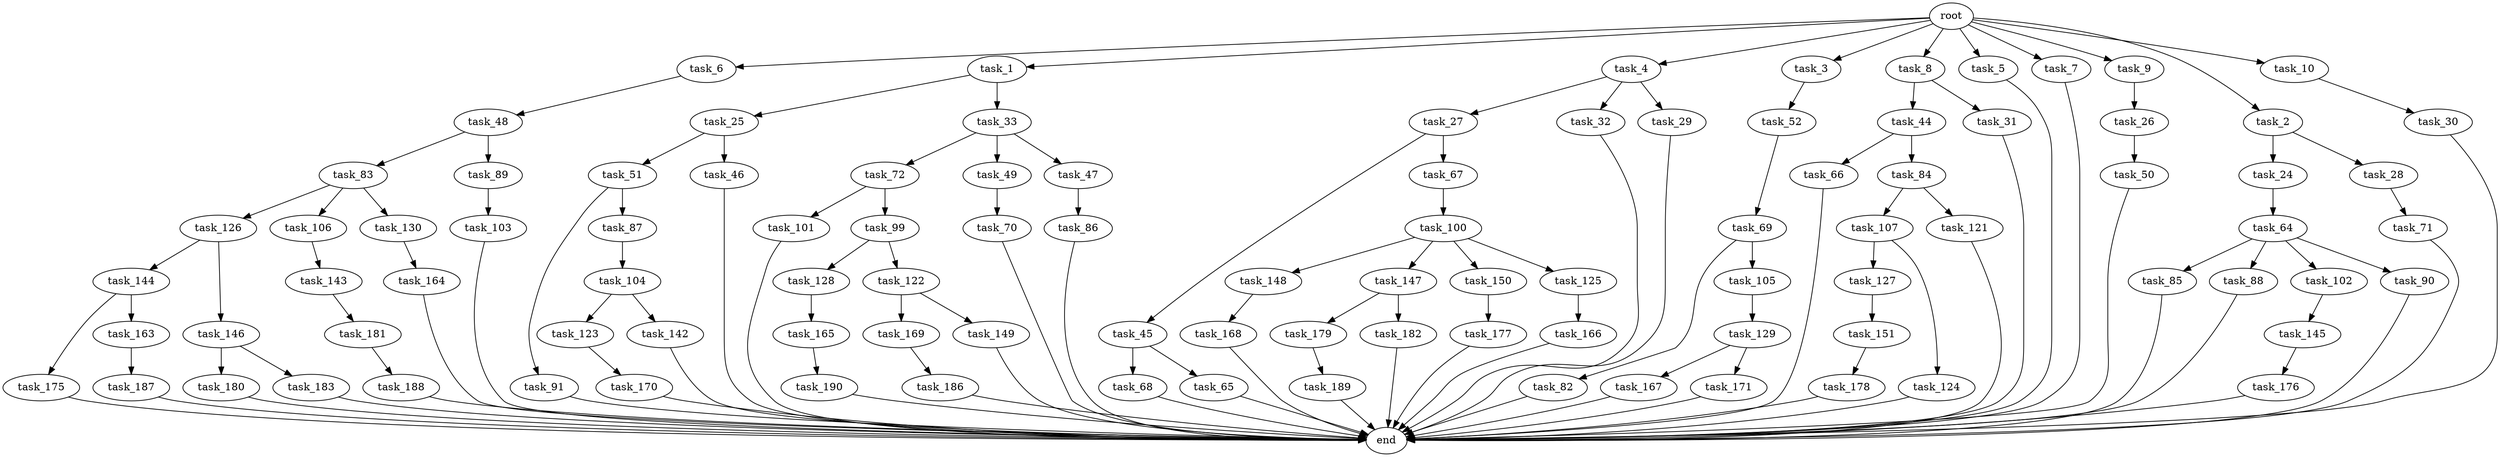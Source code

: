 digraph G {
  task_6 [size="1.024000"];
  task_169 [size="549755813.888000"];
  task_91 [size="858993459.200000"];
  task_45 [size="137438953.472000"];
  task_187 [size="137438953.472000"];
  task_123 [size="420906795.008000"];
  task_44 [size="137438953.472000"];
  task_66 [size="858993459.200000"];
  task_1 [size="1.024000"];
  task_82 [size="309237645.312000"];
  task_68 [size="695784701.952000"];
  task_190 [size="214748364.800000"];
  task_149 [size="549755813.888000"];
  task_83 [size="858993459.200000"];
  task_72 [size="34359738.368000"];
  root [size="0.000000"];
  task_178 [size="34359738.368000"];
  task_176 [size="137438953.472000"];
  task_179 [size="77309411.328000"];
  task_144 [size="34359738.368000"];
  task_148 [size="137438953.472000"];
  task_4 [size="1.024000"];
  task_3 [size="1.024000"];
  task_86 [size="420906795.008000"];
  task_147 [size="137438953.472000"];
  task_189 [size="695784701.952000"];
  task_85 [size="549755813.888000"];
  task_101 [size="858993459.200000"];
  task_182 [size="77309411.328000"];
  task_8 [size="1.024000"];
  task_27 [size="549755813.888000"];
  task_177 [size="549755813.888000"];
  task_5 [size="1.024000"];
  task_166 [size="34359738.368000"];
  task_107 [size="34359738.368000"];
  task_24 [size="34359738.368000"];
  task_49 [size="34359738.368000"];
  task_145 [size="549755813.888000"];
  task_128 [size="137438953.472000"];
  task_32 [size="549755813.888000"];
  task_168 [size="309237645.312000"];
  task_88 [size="549755813.888000"];
  task_167 [size="549755813.888000"];
  task_100 [size="137438953.472000"];
  task_7 [size="1.024000"];
  task_188 [size="420906795.008000"];
  task_151 [size="77309411.328000"];
  task_99 [size="858993459.200000"];
  task_25 [size="420906795.008000"];
  task_126 [size="420906795.008000"];
  task_51 [size="549755813.888000"];
  task_31 [size="137438953.472000"];
  task_186 [size="34359738.368000"];
  task_28 [size="34359738.368000"];
  task_142 [size="420906795.008000"];
  task_9 [size="1.024000"];
  task_180 [size="34359738.368000"];
  task_121 [size="34359738.368000"];
  task_175 [size="309237645.312000"];
  task_26 [size="214748364.800000"];
  task_143 [size="695784701.952000"];
  task_2 [size="1.024000"];
  task_106 [size="420906795.008000"];
  task_105 [size="309237645.312000"];
  task_129 [size="77309411.328000"];
  task_150 [size="137438953.472000"];
  task_52 [size="858993459.200000"];
  task_87 [size="858993459.200000"];
  task_50 [size="858993459.200000"];
  task_122 [size="137438953.472000"];
  task_104 [size="695784701.952000"];
  task_103 [size="858993459.200000"];
  task_127 [size="420906795.008000"];
  task_70 [size="695784701.952000"];
  task_165 [size="77309411.328000"];
  task_30 [size="309237645.312000"];
  task_67 [size="137438953.472000"];
  task_48 [size="549755813.888000"];
  task_10 [size="1.024000"];
  task_65 [size="695784701.952000"];
  task_164 [size="137438953.472000"];
  task_64 [size="77309411.328000"];
  task_163 [size="309237645.312000"];
  task_29 [size="549755813.888000"];
  task_84 [size="858993459.200000"];
  task_102 [size="549755813.888000"];
  task_130 [size="420906795.008000"];
  task_183 [size="34359738.368000"];
  task_181 [size="858993459.200000"];
  task_33 [size="420906795.008000"];
  task_47 [size="34359738.368000"];
  task_69 [size="309237645.312000"];
  end [size="0.000000"];
  task_71 [size="420906795.008000"];
  task_89 [size="858993459.200000"];
  task_46 [size="549755813.888000"];
  task_146 [size="34359738.368000"];
  task_170 [size="77309411.328000"];
  task_124 [size="420906795.008000"];
  task_125 [size="137438953.472000"];
  task_171 [size="549755813.888000"];
  task_90 [size="549755813.888000"];

  task_6 -> task_48 [size="536870912.000000"];
  task_169 -> task_186 [size="33554432.000000"];
  task_91 -> end [size="1.000000"];
  task_45 -> task_65 [size="679477248.000000"];
  task_45 -> task_68 [size="679477248.000000"];
  task_187 -> end [size="1.000000"];
  task_123 -> task_170 [size="75497472.000000"];
  task_44 -> task_66 [size="838860800.000000"];
  task_44 -> task_84 [size="838860800.000000"];
  task_66 -> end [size="1.000000"];
  task_1 -> task_25 [size="411041792.000000"];
  task_1 -> task_33 [size="411041792.000000"];
  task_82 -> end [size="1.000000"];
  task_68 -> end [size="1.000000"];
  task_190 -> end [size="1.000000"];
  task_149 -> end [size="1.000000"];
  task_83 -> task_106 [size="411041792.000000"];
  task_83 -> task_126 [size="411041792.000000"];
  task_83 -> task_130 [size="411041792.000000"];
  task_72 -> task_99 [size="838860800.000000"];
  task_72 -> task_101 [size="838860800.000000"];
  root -> task_2 [size="1.000000"];
  root -> task_6 [size="1.000000"];
  root -> task_7 [size="1.000000"];
  root -> task_4 [size="1.000000"];
  root -> task_3 [size="1.000000"];
  root -> task_5 [size="1.000000"];
  root -> task_1 [size="1.000000"];
  root -> task_8 [size="1.000000"];
  root -> task_9 [size="1.000000"];
  root -> task_10 [size="1.000000"];
  task_178 -> end [size="1.000000"];
  task_176 -> end [size="1.000000"];
  task_179 -> task_189 [size="679477248.000000"];
  task_144 -> task_175 [size="301989888.000000"];
  task_144 -> task_163 [size="301989888.000000"];
  task_148 -> task_168 [size="301989888.000000"];
  task_4 -> task_29 [size="536870912.000000"];
  task_4 -> task_27 [size="536870912.000000"];
  task_4 -> task_32 [size="536870912.000000"];
  task_3 -> task_52 [size="838860800.000000"];
  task_86 -> end [size="1.000000"];
  task_147 -> task_182 [size="75497472.000000"];
  task_147 -> task_179 [size="75497472.000000"];
  task_189 -> end [size="1.000000"];
  task_85 -> end [size="1.000000"];
  task_101 -> end [size="1.000000"];
  task_182 -> end [size="1.000000"];
  task_8 -> task_31 [size="134217728.000000"];
  task_8 -> task_44 [size="134217728.000000"];
  task_27 -> task_67 [size="134217728.000000"];
  task_27 -> task_45 [size="134217728.000000"];
  task_177 -> end [size="1.000000"];
  task_5 -> end [size="1.000000"];
  task_166 -> end [size="1.000000"];
  task_107 -> task_124 [size="411041792.000000"];
  task_107 -> task_127 [size="411041792.000000"];
  task_24 -> task_64 [size="75497472.000000"];
  task_49 -> task_70 [size="679477248.000000"];
  task_145 -> task_176 [size="134217728.000000"];
  task_128 -> task_165 [size="75497472.000000"];
  task_32 -> end [size="1.000000"];
  task_168 -> end [size="1.000000"];
  task_88 -> end [size="1.000000"];
  task_167 -> end [size="1.000000"];
  task_100 -> task_125 [size="134217728.000000"];
  task_100 -> task_147 [size="134217728.000000"];
  task_100 -> task_148 [size="134217728.000000"];
  task_100 -> task_150 [size="134217728.000000"];
  task_7 -> end [size="1.000000"];
  task_188 -> end [size="1.000000"];
  task_151 -> task_178 [size="33554432.000000"];
  task_99 -> task_128 [size="134217728.000000"];
  task_99 -> task_122 [size="134217728.000000"];
  task_25 -> task_46 [size="536870912.000000"];
  task_25 -> task_51 [size="536870912.000000"];
  task_126 -> task_144 [size="33554432.000000"];
  task_126 -> task_146 [size="33554432.000000"];
  task_51 -> task_87 [size="838860800.000000"];
  task_51 -> task_91 [size="838860800.000000"];
  task_31 -> end [size="1.000000"];
  task_186 -> end [size="1.000000"];
  task_28 -> task_71 [size="411041792.000000"];
  task_142 -> end [size="1.000000"];
  task_9 -> task_26 [size="209715200.000000"];
  task_180 -> end [size="1.000000"];
  task_121 -> end [size="1.000000"];
  task_175 -> end [size="1.000000"];
  task_26 -> task_50 [size="838860800.000000"];
  task_143 -> task_181 [size="838860800.000000"];
  task_2 -> task_24 [size="33554432.000000"];
  task_2 -> task_28 [size="33554432.000000"];
  task_106 -> task_143 [size="679477248.000000"];
  task_105 -> task_129 [size="75497472.000000"];
  task_129 -> task_167 [size="536870912.000000"];
  task_129 -> task_171 [size="536870912.000000"];
  task_150 -> task_177 [size="536870912.000000"];
  task_52 -> task_69 [size="301989888.000000"];
  task_87 -> task_104 [size="679477248.000000"];
  task_50 -> end [size="1.000000"];
  task_122 -> task_149 [size="536870912.000000"];
  task_122 -> task_169 [size="536870912.000000"];
  task_104 -> task_142 [size="411041792.000000"];
  task_104 -> task_123 [size="411041792.000000"];
  task_103 -> end [size="1.000000"];
  task_127 -> task_151 [size="75497472.000000"];
  task_70 -> end [size="1.000000"];
  task_165 -> task_190 [size="209715200.000000"];
  task_30 -> end [size="1.000000"];
  task_67 -> task_100 [size="134217728.000000"];
  task_48 -> task_89 [size="838860800.000000"];
  task_48 -> task_83 [size="838860800.000000"];
  task_10 -> task_30 [size="301989888.000000"];
  task_65 -> end [size="1.000000"];
  task_164 -> end [size="1.000000"];
  task_64 -> task_85 [size="536870912.000000"];
  task_64 -> task_102 [size="536870912.000000"];
  task_64 -> task_88 [size="536870912.000000"];
  task_64 -> task_90 [size="536870912.000000"];
  task_163 -> task_187 [size="134217728.000000"];
  task_29 -> end [size="1.000000"];
  task_84 -> task_107 [size="33554432.000000"];
  task_84 -> task_121 [size="33554432.000000"];
  task_102 -> task_145 [size="536870912.000000"];
  task_130 -> task_164 [size="134217728.000000"];
  task_183 -> end [size="1.000000"];
  task_181 -> task_188 [size="411041792.000000"];
  task_33 -> task_47 [size="33554432.000000"];
  task_33 -> task_49 [size="33554432.000000"];
  task_33 -> task_72 [size="33554432.000000"];
  task_47 -> task_86 [size="411041792.000000"];
  task_69 -> task_105 [size="301989888.000000"];
  task_69 -> task_82 [size="301989888.000000"];
  task_71 -> end [size="1.000000"];
  task_89 -> task_103 [size="838860800.000000"];
  task_46 -> end [size="1.000000"];
  task_146 -> task_180 [size="33554432.000000"];
  task_146 -> task_183 [size="33554432.000000"];
  task_170 -> end [size="1.000000"];
  task_124 -> end [size="1.000000"];
  task_125 -> task_166 [size="33554432.000000"];
  task_171 -> end [size="1.000000"];
  task_90 -> end [size="1.000000"];
}
